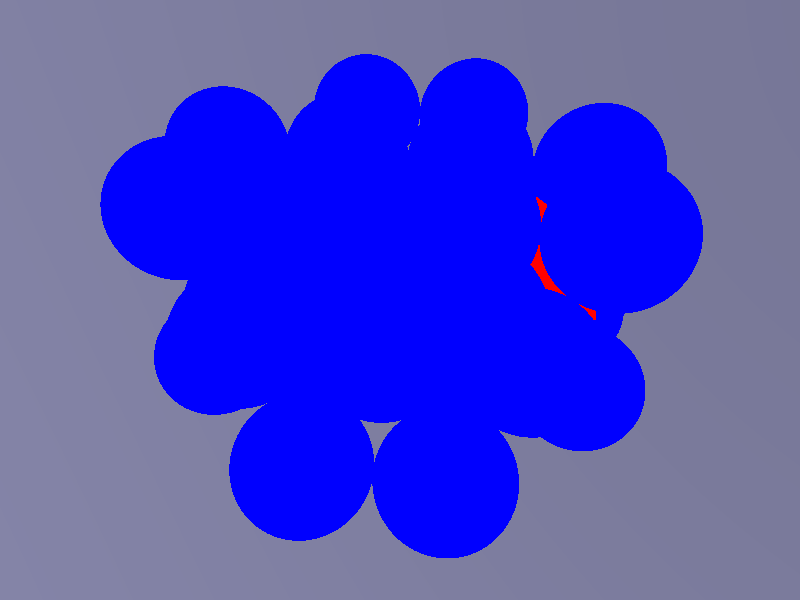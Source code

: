 #version 3.5;

#include "colors.inc"
#include "textures.inc"

global_settings {
  assumed_gamma 1.0
  max_trace_level 50
}

// ----------------------------------------


sky_sphere {
  pigment {
    gradient y
    color_map {
      [ (1-cos(radians(-30)))/2 color CornflowerBlue ]
      [ (1-cos(radians(160)))/2 color MidnightBlue ]
    }
    scale 2
    translate -1
  }
}



// first, the camera position
camera {
  //  orthographic
  location <-2.5,-2.5,5>
  sky <0,0,1>
  look_at <2,1,0.5>
}

// now, some light
light_source {
  <-20,-20,20>
  color rgb <1,1,1>
}

light_source {
  <0,0,20>
  color rgb <1,1,1>
}

// the spheres

#macro colored_sphere(RA, R, G, B, T)
  sphere {
    <0,0,0>, RA
    pigment { color rgbt<R,G,B,T> }
  }
#end
    
#declare blue_sphere   = colored_sphere(0.70710678, 0,0,1,0.7)
#declare lightblue_sphere   = colored_sphere(0.70710678, 0,0,1,0.9)

#macro fcc (the_sphere)
  union {
    object { the_sphere translate<0,0,0> } 
    object { the_sphere translate<0,2,0> } 
    object { the_sphere translate<1,-1,0> } 
    object { the_sphere translate<1,1,0> } 
    object { the_sphere translate<1,3,0> } 
    object { the_sphere translate<2,0,0> } 
    object { the_sphere translate<2,2,0> } 
    object { the_sphere translate<3,-1,0> } 
    object { the_sphere translate<3,1,0> } 
    object { the_sphere translate<3,3,0> } 
    object { the_sphere translate<4,0,0> } 
    object { the_sphere translate<4,2,0> } 
    
    object { the_sphere translate<0,1,1> } 
    object { the_sphere translate<1,0,1> } 
    object { the_sphere translate<1,2,1> } 
    object { the_sphere translate<2,-1,1> } 
    object { the_sphere translate<2,1,1> } 
    object { the_sphere translate<2,3,1> } 
    object { the_sphere translate<3,0,1> } 
    object { the_sphere translate<3,2,1> } 
    object { the_sphere translate<4,1,1> } 
    
    object { the_sphere translate<0,0,2> } 
    object { the_sphere translate<0,2,2> } 
    object { the_sphere translate<1,-1,2> } 
    object { the_sphere translate<1,1,2> } 
    object { the_sphere translate<1,3,2> } 
    object { the_sphere translate<2,0,2> } 
    object { the_sphere translate<2,2,2> } 
    object { the_sphere translate<3,-1,2> } 
    object { the_sphere translate<3,1,2> } 
    object { the_sphere translate<3,3,2> } 
    object { the_sphere translate<4,0,2> } 
    object { the_sphere translate<4,2,2> } 
  }
#end

#macro ptA() <0,0,1> #end
#macro ptB1() < 0.5, 0.5, 0.5> #end
#macro ptB2() <-0.5, 0.5, 0.5> #end
#macro ptB3() <-0.5,-0.5, 0.5> #end
#macro ptB4() < 0.5,-0.5, 0.5> #end
#macro ptC1() <1,0,0> #end
#macro ptC2() <0,1,0> #end
#macro ptC3() <-1,0,0> #end
#macro ptC4() <0,-1,0> #end
#macro ptD1() < 0.5, 0.5,-0.5> #end
#macro ptD2() <-0.5, 0.5,-0.5> #end
#macro ptD3() <-0.5,-0.5,-0.5> #end
#macro ptD4() < 0.5,-0.5,-0.5> #end
#macro ptE() <0,0,-1> #end

#macro voronoi(R,G,B,T)
  union {
    polygon {4, ptA(), ptB1(), ptC2(), ptB2() pigment{color rgbt<R,G,B,T>}}
    polygon {4, ptA(), ptB2(), ptC3(), ptB3() pigment{color rgbt<R,G,B,T>}}
    polygon {4, ptA(), ptB3(), ptC4(), ptB4() pigment{color rgbt<R,G,B,T>}}
    polygon {4, ptA(), ptB4(), ptC1(), ptB1() pigment{color rgbt<R,G,B,T>}}

    polygon {4, ptC1(), ptD1(), ptC2(), ptB1() pigment{color rgbt<R,G,B,T>}}
    polygon {4, ptC2(), ptD2(), ptC3(), ptB2() pigment{color rgbt<R,G,B,T>}}
    polygon {4, ptC3(), ptD3(), ptC4(), ptB3() pigment{color rgbt<R,G,B,T>}}
    polygon {4, ptC4(), ptD4(), ptC1(), ptB4() pigment{color rgbt<R,G,B,T>}}

    polygon {4, ptE(), ptD1(), ptC2(), ptD2() pigment{color rgbt<R,G,B,T>}}
    polygon {4, ptE(), ptD2(), ptC3(), ptD3() pigment{color rgbt<R,G,B,T>}}
    polygon {4, ptE(), ptD3(), ptC4(), ptD4() pigment{color rgbt<R,G,B,T>}}
    polygon {4, ptE(), ptD4(), ptC1(), ptD1() pigment{color rgbt<R,G,B,T>}}
}
#end
  
  
fcc(lightblue_sphere)
object {
  voronoi(1,0,0,0.5) translate<1,2,1>
}